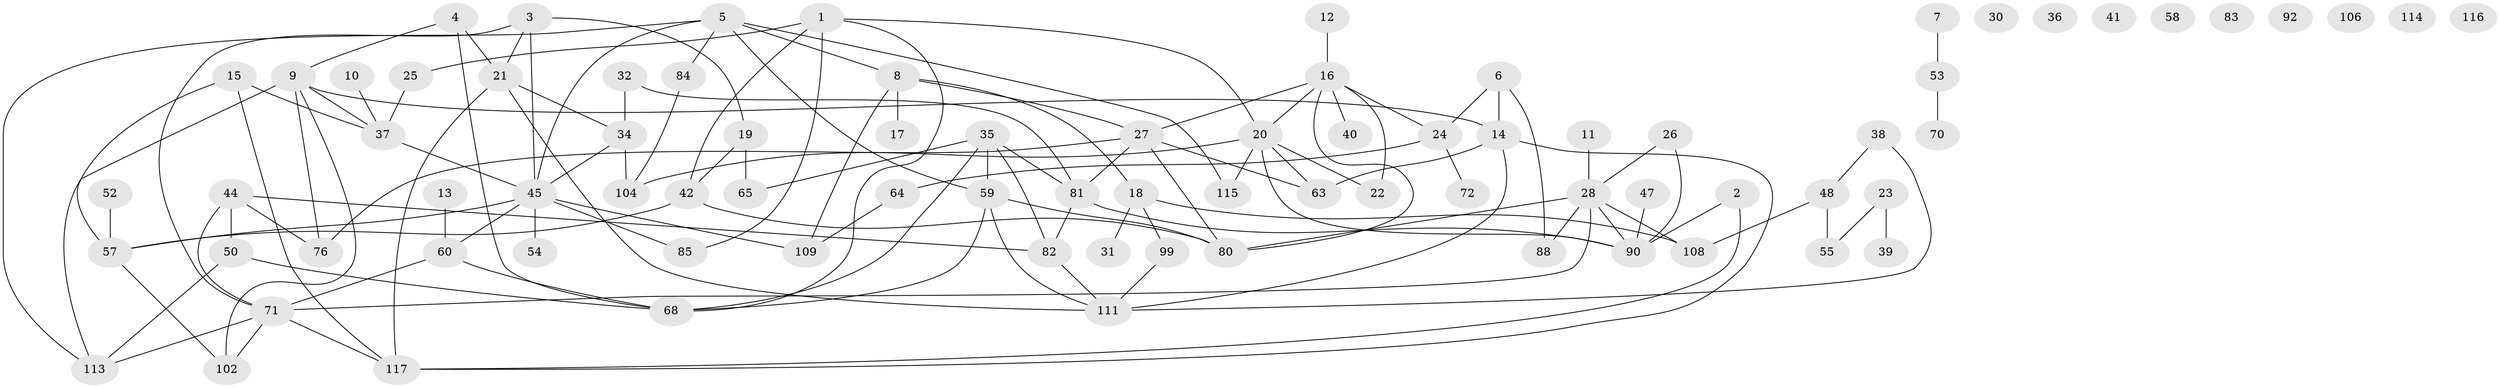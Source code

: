 // original degree distribution, {4: 0.18487394957983194, 2: 0.21008403361344538, 3: 0.226890756302521, 1: 0.17647058823529413, 5: 0.11764705882352941, 0: 0.06722689075630252, 6: 0.01680672268907563}
// Generated by graph-tools (version 1.1) at 2025/41/03/06/25 10:41:24]
// undirected, 82 vertices, 123 edges
graph export_dot {
graph [start="1"]
  node [color=gray90,style=filled];
  1 [super="+74"];
  2 [super="+93"];
  3 [super="+66"];
  4 [super="+49"];
  5 [super="+33"];
  6 [super="+43"];
  7;
  8 [super="+97"];
  9 [super="+67"];
  10;
  11;
  12;
  13;
  14 [super="+46"];
  15;
  16 [super="+105"];
  17;
  18 [super="+100"];
  19;
  20 [super="+78"];
  21 [super="+95"];
  22;
  23 [super="+77"];
  24;
  25;
  26;
  27 [super="+29"];
  28 [super="+75"];
  30 [super="+61"];
  31;
  32;
  34 [super="+103"];
  35 [super="+62"];
  36;
  37 [super="+79"];
  38;
  39;
  40;
  41;
  42 [super="+51"];
  44 [super="+96"];
  45 [super="+73"];
  47;
  48 [super="+56"];
  50;
  52 [super="+94"];
  53 [super="+86"];
  54;
  55;
  57 [super="+110"];
  58;
  59 [super="+69"];
  60 [super="+87"];
  63;
  64 [super="+119"];
  65 [super="+89"];
  68;
  70;
  71 [super="+101"];
  72;
  76;
  80 [super="+118"];
  81 [super="+91"];
  82;
  83;
  84 [super="+98"];
  85;
  88;
  90 [super="+107"];
  92;
  99;
  102;
  104;
  106;
  108;
  109;
  111 [super="+112"];
  113;
  114;
  115;
  116;
  117;
  1 -- 25;
  1 -- 68;
  1 -- 20;
  1 -- 42;
  1 -- 85;
  2 -- 117;
  2 -- 90;
  3 -- 19;
  3 -- 21;
  3 -- 45;
  3 -- 71;
  4 -- 68;
  4 -- 9;
  4 -- 21;
  5 -- 8;
  5 -- 113;
  5 -- 115;
  5 -- 45;
  5 -- 59;
  5 -- 84;
  6 -- 24;
  6 -- 88;
  6 -- 14;
  7 -- 53;
  8 -- 17;
  8 -- 27;
  8 -- 18;
  8 -- 109;
  9 -- 37;
  9 -- 113;
  9 -- 102;
  9 -- 76;
  9 -- 14;
  10 -- 37;
  11 -- 28;
  12 -- 16;
  13 -- 60;
  14 -- 117;
  14 -- 111;
  14 -- 63;
  15 -- 37;
  15 -- 117;
  15 -- 57;
  16 -- 22;
  16 -- 40;
  16 -- 80;
  16 -- 20;
  16 -- 24;
  16 -- 27;
  18 -- 31;
  18 -- 99;
  18 -- 108;
  19 -- 42;
  19 -- 65;
  20 -- 90;
  20 -- 104;
  20 -- 115;
  20 -- 22;
  20 -- 63;
  21 -- 34;
  21 -- 117;
  21 -- 111;
  23 -- 39;
  23 -- 55;
  24 -- 72;
  24 -- 64;
  25 -- 37;
  26 -- 28;
  26 -- 90;
  27 -- 63;
  27 -- 80;
  27 -- 81;
  27 -- 76;
  28 -- 71;
  28 -- 108;
  28 -- 80;
  28 -- 88;
  28 -- 90 [weight=2];
  32 -- 34;
  32 -- 81;
  34 -- 104;
  34 -- 45;
  35 -- 82;
  35 -- 68;
  35 -- 59;
  35 -- 81;
  35 -- 65;
  37 -- 45;
  38 -- 111;
  38 -- 48;
  42 -- 57;
  42 -- 80;
  44 -- 50;
  44 -- 71;
  44 -- 82;
  44 -- 76;
  45 -- 109;
  45 -- 85;
  45 -- 54;
  45 -- 57;
  45 -- 60;
  47 -- 90;
  48 -- 108;
  48 -- 55;
  50 -- 68;
  50 -- 113;
  52 -- 57;
  53 -- 70;
  57 -- 102;
  59 -- 68;
  59 -- 111;
  59 -- 80;
  60 -- 71;
  60 -- 68;
  64 -- 109;
  71 -- 113;
  71 -- 117;
  71 -- 102;
  81 -- 82;
  81 -- 90;
  82 -- 111;
  84 -- 104;
  99 -- 111;
}
